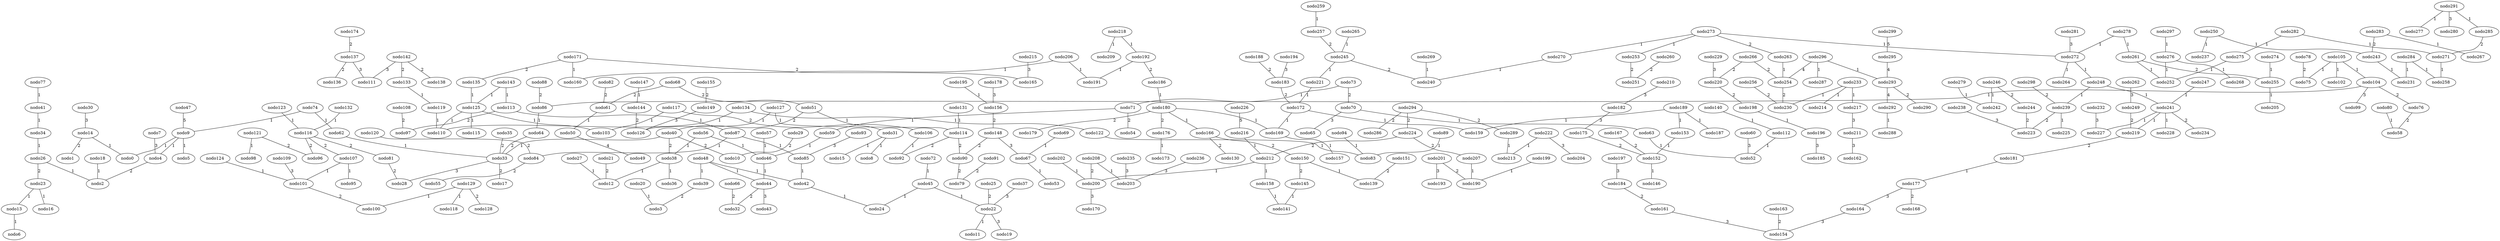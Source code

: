 graph X {
 0 [label="nodo0"];
 1 [label="nodo1"];
 2 [label="nodo2"];
 3 [label="nodo3"];
 4 [label="nodo4"];
 5 [label="nodo5"];
 6 [label="nodo6"];
 7 [label="nodo7"];
 8 [label="nodo8"];
 9 [label="nodo9"];
 10 [label="nodo10"];
 11 [label="nodo11"];
 12 [label="nodo12"];
 13 [label="nodo13"];
 14 [label="nodo14"];
 15 [label="nodo15"];
 16 [label="nodo16"];
 17 [label="nodo17"];
 18 [label="nodo18"];
 19 [label="nodo19"];
 20 [label="nodo20"];
 21 [label="nodo21"];
 22 [label="nodo22"];
 23 [label="nodo23"];
 24 [label="nodo24"];
 25 [label="nodo25"];
 26 [label="nodo26"];
 27 [label="nodo27"];
 28 [label="nodo28"];
 29 [label="nodo29"];
 30 [label="nodo30"];
 31 [label="nodo31"];
 32 [label="nodo32"];
 33 [label="nodo33"];
 34 [label="nodo34"];
 35 [label="nodo35"];
 36 [label="nodo36"];
 37 [label="nodo37"];
 38 [label="nodo38"];
 39 [label="nodo39"];
 40 [label="nodo40"];
 41 [label="nodo41"];
 42 [label="nodo42"];
 43 [label="nodo43"];
 44 [label="nodo44"];
 45 [label="nodo45"];
 46 [label="nodo46"];
 47 [label="nodo47"];
 48 [label="nodo48"];
 49 [label="nodo49"];
 50 [label="nodo50"];
 51 [label="nodo51"];
 52 [label="nodo52"];
 53 [label="nodo53"];
 54 [label="nodo54"];
 55 [label="nodo55"];
 56 [label="nodo56"];
 57 [label="nodo57"];
 58 [label="nodo58"];
 59 [label="nodo59"];
 60 [label="nodo60"];
 61 [label="nodo61"];
 62 [label="nodo62"];
 63 [label="nodo63"];
 64 [label="nodo64"];
 65 [label="nodo65"];
 66 [label="nodo66"];
 67 [label="nodo67"];
 68 [label="nodo68"];
 69 [label="nodo69"];
 70 [label="nodo70"];
 71 [label="nodo71"];
 72 [label="nodo72"];
 73 [label="nodo73"];
 74 [label="nodo74"];
 75 [label="nodo75"];
 76 [label="nodo76"];
 77 [label="nodo77"];
 78 [label="nodo78"];
 79 [label="nodo79"];
 80 [label="nodo80"];
 81 [label="nodo81"];
 82 [label="nodo82"];
 83 [label="nodo83"];
 84 [label="nodo84"];
 85 [label="nodo85"];
 86 [label="nodo86"];
 87 [label="nodo87"];
 88 [label="nodo88"];
 89 [label="nodo89"];
 90 [label="nodo90"];
 91 [label="nodo91"];
 92 [label="nodo92"];
 93 [label="nodo93"];
 94 [label="nodo94"];
 95 [label="nodo95"];
 96 [label="nodo96"];
 97 [label="nodo97"];
 98 [label="nodo98"];
 99 [label="nodo99"];
 100 [label="nodo100"];
 101 [label="nodo101"];
 102 [label="nodo102"];
 103 [label="nodo103"];
 104 [label="nodo104"];
 105 [label="nodo105"];
 106 [label="nodo106"];
 107 [label="nodo107"];
 108 [label="nodo108"];
 109 [label="nodo109"];
 110 [label="nodo110"];
 111 [label="nodo111"];
 112 [label="nodo112"];
 113 [label="nodo113"];
 114 [label="nodo114"];
 115 [label="nodo115"];
 116 [label="nodo116"];
 117 [label="nodo117"];
 118 [label="nodo118"];
 119 [label="nodo119"];
 120 [label="nodo120"];
 121 [label="nodo121"];
 122 [label="nodo122"];
 123 [label="nodo123"];
 124 [label="nodo124"];
 125 [label="nodo125"];
 126 [label="nodo126"];
 127 [label="nodo127"];
 128 [label="nodo128"];
 129 [label="nodo129"];
 130 [label="nodo130"];
 131 [label="nodo131"];
 132 [label="nodo132"];
 133 [label="nodo133"];
 134 [label="nodo134"];
 135 [label="nodo135"];
 136 [label="nodo136"];
 137 [label="nodo137"];
 138 [label="nodo138"];
 139 [label="nodo139"];
 140 [label="nodo140"];
 141 [label="nodo141"];
 142 [label="nodo142"];
 143 [label="nodo143"];
 144 [label="nodo144"];
 145 [label="nodo145"];
 146 [label="nodo146"];
 147 [label="nodo147"];
 148 [label="nodo148"];
 149 [label="nodo149"];
 150 [label="nodo150"];
 151 [label="nodo151"];
 152 [label="nodo152"];
 153 [label="nodo153"];
 154 [label="nodo154"];
 155 [label="nodo155"];
 156 [label="nodo156"];
 157 [label="nodo157"];
 158 [label="nodo158"];
 159 [label="nodo159"];
 160 [label="nodo160"];
 161 [label="nodo161"];
 162 [label="nodo162"];
 163 [label="nodo163"];
 164 [label="nodo164"];
 165 [label="nodo165"];
 166 [label="nodo166"];
 167 [label="nodo167"];
 168 [label="nodo168"];
 169 [label="nodo169"];
 170 [label="nodo170"];
 171 [label="nodo171"];
 172 [label="nodo172"];
 173 [label="nodo173"];
 174 [label="nodo174"];
 175 [label="nodo175"];
 176 [label="nodo176"];
 177 [label="nodo177"];
 178 [label="nodo178"];
 179 [label="nodo179"];
 180 [label="nodo180"];
 181 [label="nodo181"];
 182 [label="nodo182"];
 183 [label="nodo183"];
 184 [label="nodo184"];
 185 [label="nodo185"];
 186 [label="nodo186"];
 187 [label="nodo187"];
 188 [label="nodo188"];
 189 [label="nodo189"];
 190 [label="nodo190"];
 191 [label="nodo191"];
 192 [label="nodo192"];
 193 [label="nodo193"];
 194 [label="nodo194"];
 195 [label="nodo195"];
 196 [label="nodo196"];
 197 [label="nodo197"];
 198 [label="nodo198"];
 199 [label="nodo199"];
 200 [label="nodo200"];
 201 [label="nodo201"];
 202 [label="nodo202"];
 203 [label="nodo203"];
 204 [label="nodo204"];
 205 [label="nodo205"];
 206 [label="nodo206"];
 207 [label="nodo207"];
 208 [label="nodo208"];
 209 [label="nodo209"];
 210 [label="nodo210"];
 211 [label="nodo211"];
 212 [label="nodo212"];
 213 [label="nodo213"];
 214 [label="nodo214"];
 215 [label="nodo215"];
 216 [label="nodo216"];
 217 [label="nodo217"];
 218 [label="nodo218"];
 219 [label="nodo219"];
 220 [label="nodo220"];
 221 [label="nodo221"];
 222 [label="nodo222"];
 223 [label="nodo223"];
 224 [label="nodo224"];
 225 [label="nodo225"];
 226 [label="nodo226"];
 227 [label="nodo227"];
 228 [label="nodo228"];
 229 [label="nodo229"];
 230 [label="nodo230"];
 231 [label="nodo231"];
 232 [label="nodo232"];
 233 [label="nodo233"];
 234 [label="nodo234"];
 235 [label="nodo235"];
 236 [label="nodo236"];
 237 [label="nodo237"];
 238 [label="nodo238"];
 239 [label="nodo239"];
 240 [label="nodo240"];
 241 [label="nodo241"];
 242 [label="nodo242"];
 243 [label="nodo243"];
 244 [label="nodo244"];
 245 [label="nodo245"];
 246 [label="nodo246"];
 247 [label="nodo247"];
 248 [label="nodo248"];
 249 [label="nodo249"];
 250 [label="nodo250"];
 251 [label="nodo251"];
 252 [label="nodo252"];
 253 [label="nodo253"];
 254 [label="nodo254"];
 255 [label="nodo255"];
 256 [label="nodo256"];
 257 [label="nodo257"];
 258 [label="nodo258"];
 259 [label="nodo259"];
 260 [label="nodo260"];
 261 [label="nodo261"];
 262 [label="nodo262"];
 263 [label="nodo263"];
 264 [label="nodo264"];
 265 [label="nodo265"];
 266 [label="nodo266"];
 267 [label="nodo267"];
 268 [label="nodo268"];
 269 [label="nodo269"];
 270 [label="nodo270"];
 271 [label="nodo271"];
 272 [label="nodo272"];
 273 [label="nodo273"];
 274 [label="nodo274"];
 275 [label="nodo275"];
 276 [label="nodo276"];
 277 [label="nodo277"];
 278 [label="nodo278"];
 279 [label="nodo279"];
 280 [label="nodo280"];
 281 [label="nodo281"];
 282 [label="nodo282"];
 283 [label="nodo283"];
 284 [label="nodo284"];
 285 [label="nodo285"];
 286 [label="nodo286"];
 287 [label="nodo287"];
 288 [label="nodo288"];
 289 [label="nodo289"];
 290 [label="nodo290"];
 291 [label="nodo291"];
 292 [label="nodo292"];
 293 [label="nodo293"];
 294 [label="nodo294"];
 295 [label="nodo295"];
 296 [label="nodo296"];
 297 [label="nodo297"];
 298 [label="nodo298"];
 299 [label="nodo299"];
  9 -- 0  [label="1"];
  9 -- 5  [label="1"];
  9 -- 4  [label="1"];
  74 -- 9  [label="1"];
  74 -- 62  [label="1"];
  62 -- 33  [label="1"];
  40 -- 33  [label="1"];
  14 -- 0  [label="1"];
  33 -- 17  [label="2"];
  35 -- 33  [label="2"];
  64 -- 33  [label="2"];
  86 -- 64  [label="1"];
  104 -- 86  [label="1"];
  105 -- 104  [label="1"];
  105 -- 75  [label="1"];
  105 -- 102  [label="1"];
  14 -- 1  [label="2"];
  104 -- 76  [label="2"];
  4 -- 2  [label="2"];
  18 -- 2  [label="1"];
  26 -- 2  [label="1"];
  34 -- 26  [label="1"];
  41 -- 34  [label="1"];
  77 -- 41  [label="1"];
  40 -- 38  [label="2"];
  38 -- 12  [label="1"];
  27 -- 12  [label="1"];
  38 -- 36  [label="1"];
  56 -- 38  [label="1"];
  56 -- 46  [label="1"];
  46 -- 44  [label="1"];
  48 -- 44  [label="1"];
  48 -- 39  [label="1"];
  48 -- 42  [label="1"];
  57 -- 46  [label="1"];
  59 -- 46  [label="1"];
  71 -- 59  [label="1"];
  73 -- 71  [label="1"];
  42 -- 24  [label="1"];
  45 -- 24  [label="1"];
  85 -- 42  [label="1"];
  45 -- 22  [label="1"];
  22 -- 11  [label="1"];
  72 -- 45  [label="1"];
  87 -- 85  [label="1"];
  87 -- 84  [label="1"];
  113 -- 87  [label="1"];
  143 -- 113  [label="1"];
  143 -- 125  [label="1"];
  125 -- 110  [label="1"];
  125 -- 115  [label="1"];
  125 -- 103  [label="1"];
  117 -- 103  [label="1"];
  135 -- 125  [label="1"];
  119 -- 110  [label="1"];
  133 -- 119  [label="1"];
  134 -- 110  [label="1"];
  134 -- 122  [label="1"];
  122 -- 83  [label="1"];
  89 -- 83  [label="1"];
  94 -- 83  [label="1"];
  73 -- 70  [label="2"];
  70 -- 63  [label="1"];
  63 -- 52  [label="1"];
  112 -- 52  [label="1"];
  140 -- 112  [label="1"];
  40 -- 10  [label="2"];
  51 -- 40  [label="2"];
  51 -- 31  [label="1"];
  31 -- 15  [label="1"];
  31 -- 8  [label="1"];
  44 -- 32  [label="2"];
  25 -- 22  [label="2"];
  84 -- 55  [label="2"];
  120 -- 84  [label="2"];
  76 -- 58  [label="2"];
  80 -- 58  [label="1"];
  21 -- 12  [label="2"];
  117 -- 106  [label="2"];
  106 -- 92  [label="1"];
  26 -- 23  [label="2"];
  23 -- 13  [label="1"];
  13 -- 6  [label="1"];
  23 -- 16  [label="1"];
  78 -- 75  [label="2"];
  88 -- 86  [label="2"];
  142 -- 133  [label="2"];
  142 -- 138  [label="2"];
  66 -- 32  [label="2"];
  113 -- 97  [label="2"];
  114 -- 92  [label="2"];
  127 -- 114  [label="1"];
  127 -- 126  [label="1"];
  131 -- 114  [label="1"];
  144 -- 126  [label="2"];
  147 -- 144  [label="1"];
  108 -- 97  [label="2"];
  71 -- 54  [label="2"];
  39 -- 3  [label="2"];
  20 -- 3  [label="1"];
  114 -- 90  [label="2"];
  90 -- 79  [label="2"];
  148 -- 90  [label="2"];
  156 -- 148  [label="2"];
  195 -- 156  [label="1"];
  91 -- 79  [label="2"];
  171 -- 135  [label="2"];
  171 -- 160  [label="1"];
  206 -- 160  [label="1"];
  206 -- 191  [label="1"];
  192 -- 191  [label="1"];
  218 -- 192  [label="1"];
  218 -- 209  [label="1"];
  192 -- 186  [label="2"];
  186 -- 180  [label="1"];
  180 -- 166  [label="1"];
  180 -- 169  [label="1"];
  169 -- 157  [label="1"];
  172 -- 169  [label="1"];
  172 -- 159  [label="1"];
  189 -- 159  [label="1"];
  221 -- 172  [label="1"];
  245 -- 221  [label="1"];
  265 -- 245  [label="1"];
  189 -- 153  [label="1"];
  189 -- 187  [label="1"];
  153 -- 152  [label="1"];
  152 -- 146  [label="1"];
  180 -- 176  [label="2"];
  176 -- 173  [label="1"];
  180 -- 179  [label="2"];
  171 -- 165  [label="2"];
  166 -- 150  [label="2"];
  150 -- 139  [label="1"];
  166 -- 130  [label="2"];
  245 -- 240  [label="2"];
  269 -- 240  [label="1"];
  270 -- 240  [label="1"];
  273 -- 270  [label="1"];
  273 -- 272  [label="1"];
  272 -- 248  [label="1"];
  272 -- 264  [label="1"];
  278 -- 272  [label="1"];
  278 -- 261  [label="1"];
  261 -- 252  [label="1"];
  273 -- 253  [label="1"];
  275 -- 252  [label="1"];
  276 -- 252  [label="1"];
  276 -- 268  [label="1"];
  297 -- 276  [label="1"];
  248 -- 239  [label="1"];
  239 -- 225  [label="1"];
  248 -- 241  [label="1"];
  241 -- 228  [label="1"];
  241 -- 219  [label="1"];
  241 -- 227  [label="1"];
  247 -- 241  [label="1"];
  282 -- 275  [label="1"];
  282 -- 271  [label="1"];
  271 -- 258  [label="1"];
  284 -- 258  [label="1"];
  284 -- 231  [label="1"];
  243 -- 231  [label="1"];
  250 -- 243  [label="1"];
  250 -- 237  [label="1"];
  283 -- 243  [label="2"];
  283 -- 267  [label="1"];
  285 -- 271  [label="2"];
  291 -- 285  [label="1"];
  291 -- 277  [label="1"];
  261 -- 255  [label="2"];
  255 -- 205  [label="1"];
  274 -- 255  [label="1"];
  239 -- 223  [label="2"];
  298 -- 239  [label="2"];
  257 -- 245  [label="2"];
  259 -- 257  [label="1"];
  244 -- 223  [label="2"];
  246 -- 244  [label="2"];
  246 -- 242  [label="1"];
  279 -- 242  [label="1"];
  151 -- 139  [label="2"];
  183 -- 172  [label="2"];
  273 -- 263  [label="2"];
  263 -- 254  [label="1"];
  254 -- 230  [label="2"];
  233 -- 230  [label="1"];
  233 -- 214  [label="1"];
  233 -- 217  [label="1"];
  266 -- 254  [label="2"];
  266 -- 220  [label="2"];
  150 -- 145  [label="2"];
  145 -- 141  [label="1"];
  158 -- 141  [label="1"];
  212 -- 158  [label="1"];
  212 -- 200  [label="1"];
  216 -- 212  [label="1"];
  202 -- 200  [label="1"];
  224 -- 212  [label="2"];
  224 -- 207  [label="2"];
  207 -- 190  [label="1"];
  199 -- 190  [label="1"];
  201 -- 190  [label="2"];
  294 -- 224  [label="2"];
  294 -- 289  [label="2"];
  289 -- 213  [label="1"];
  222 -- 213  [label="1"];
  294 -- 286  [label="2"];
  256 -- 230  [label="2"];
  188 -- 183  [label="2"];
  219 -- 181  [label="2"];
  181 -- 177  [label="1"];
  177 -- 168  [label="2"];
  249 -- 219  [label="2"];
  241 -- 234  [label="2"];
  208 -- 200  [label="2"];
  208 -- 203  [label="1"];
  29 -- 10  [label="2"];
  253 -- 251  [label="2"];
  260 -- 251  [label="2"];
  220 -- 198  [label="2"];
  198 -- 196  [label="1"];
  167 -- 152  [label="2"];
  175 -- 152  [label="2"];
  68 -- 51  [label="2"];
  68 -- 61  [label="2"];
  61 -- 50  [label="1"];
  82 -- 61  [label="2"];
  149 -- 126  [label="3"];
  155 -- 149  [label="2"];
  7 -- 4  [label="3"];
  142 -- 111  [label="3"];
  137 -- 111  [label="3"];
  137 -- 136  [label="2"];
  174 -- 137  [label="2"];
  262 -- 249  [label="3"];
  196 -- 185  [label="3"];
  148 -- 67  [label="3"];
  67 -- 53  [label="1"];
  69 -- 67  [label="1"];
  60 -- 52  [label="3"];
  182 -- 175  [label="3"];
  232 -- 227  [label="3"];
  93 -- 85  [label="3"];
  215 -- 165  [label="3"];
  222 -- 204  [label="3"];
  30 -- 14  [label="3"];
  217 -- 211  [label="3"];
  211 -- 162  [label="3"];
  281 -- 272  [label="3"];
  235 -- 203  [label="3"];
  236 -- 203  [label="3"];
  70 -- 65  [label="3"];
  238 -- 223  [label="3"];
  210 -- 182  [label="3"];
  44 -- 43  [label="3"];
  22 -- 19  [label="3"];
  37 -- 22  [label="3"];
  33 -- 28  [label="3"];
  81 -- 28  [label="2"];
  116 -- 81  [label="2"];
  123 -- 116  [label="1"];
  132 -- 116  [label="1"];
  116 -- 107  [label="2"];
  107 -- 101  [label="1"];
  124 -- 101  [label="1"];
  107 -- 95  [label="1"];
  101 -- 100  [label="2"];
  129 -- 100  [label="1"];
  129 -- 118  [label="1"];
  129 -- 128  [label="2"];
  116 -- 96  [label="2"];
  121 -- 96  [label="2"];
  121 -- 98  [label="1"];
  109 -- 101  [label="3"];
  178 -- 156  [label="3"];
  177 -- 164  [label="3"];
  164 -- 154  [label="3"];
  163 -- 154  [label="2"];
  161 -- 154  [label="3"];
  184 -- 161  [label="2"];
  104 -- 99  [label="3"];
  194 -- 183  [label="3"];
  200 -- 170  [label="3"];
  229 -- 220  [label="3"];
  197 -- 184  [label="3"];
  291 -- 280  [label="3"];
  201 -- 193  [label="3"];
  296 -- 254  [label="4"];
  296 -- 293  [label="1"];
  296 -- 287  [label="1"];
  293 -- 290  [label="2"];
  293 -- 292  [label="4"];
  292 -- 288  [label="1"];
  295 -- 293  [label="4"];
  50 -- 49  [label="4"];
  226 -- 216  [label="5"];
  47 -- 9  [label="5"];
  299 -- 295  [label="5"];
}

